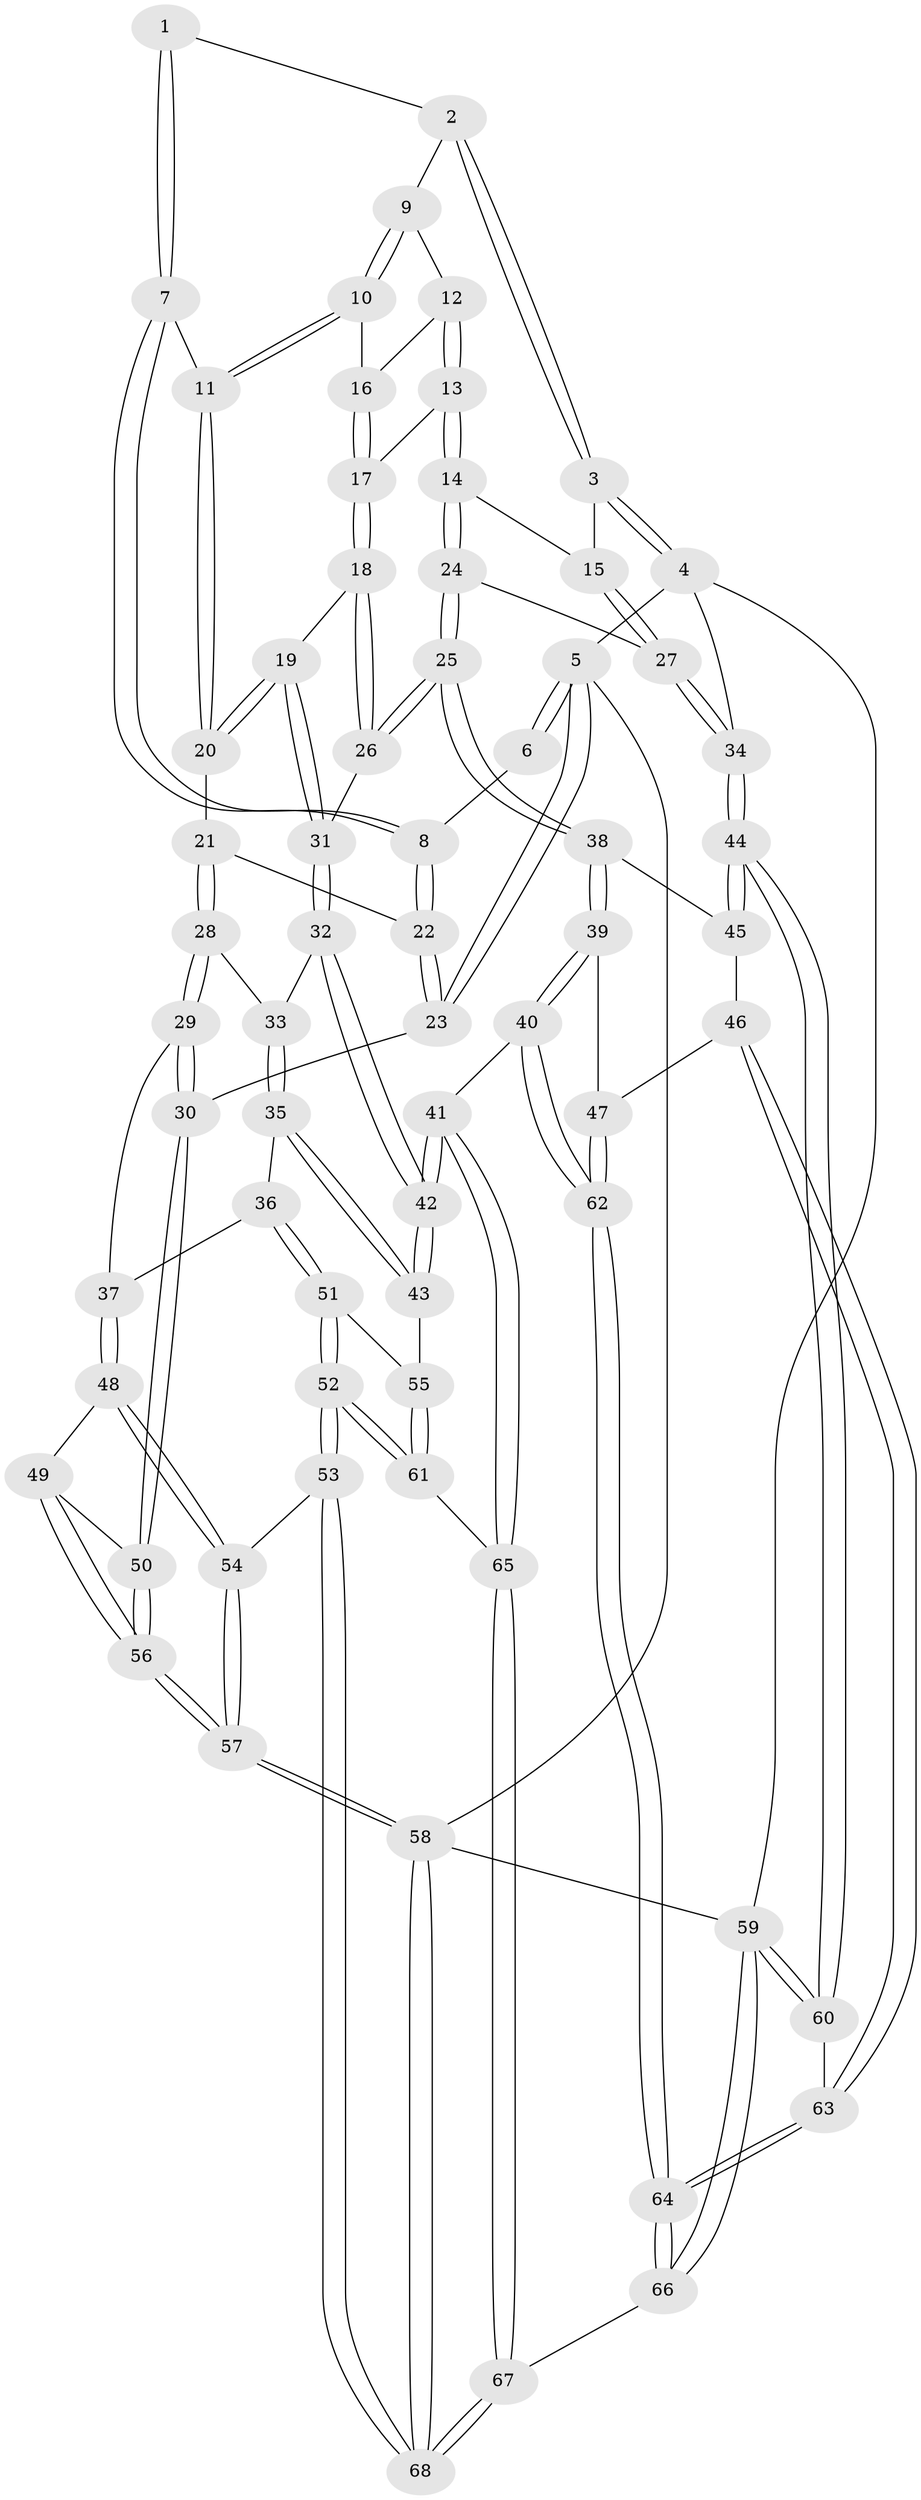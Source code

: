 // coarse degree distribution, {3: 0.38095238095238093, 5: 0.09523809523809523, 4: 0.2857142857142857, 2: 0.23809523809523808}
// Generated by graph-tools (version 1.1) at 2025/54/03/04/25 22:54:40]
// undirected, 68 vertices, 167 edges
graph export_dot {
  node [color=gray90,style=filled];
  1 [pos="+0.55862716082404+0"];
  2 [pos="+0.5670027618418991+0"];
  3 [pos="+1+0"];
  4 [pos="+1+0"];
  5 [pos="+0+0"];
  6 [pos="+0.3048394891231541+0"];
  7 [pos="+0.4839925899840141+0.10919950806084726"];
  8 [pos="+0.2822526829911446+0.22312840374586607"];
  9 [pos="+0.6332957956616435+0.15824473985602341"];
  10 [pos="+0.5420707302324254+0.25357812081850095"];
  11 [pos="+0.5396673922395929+0.25374706554719884"];
  12 [pos="+0.6383127722272275+0.16245536713012043"];
  13 [pos="+0.8096687484033681+0.24958841678992766"];
  14 [pos="+0.84217890017759+0.24029883460357918"];
  15 [pos="+1+0.037408059017292716"];
  16 [pos="+0.6322336058537469+0.27192211859960996"];
  17 [pos="+0.7122688381778485+0.3003624028513205"];
  18 [pos="+0.6969468178890562+0.3306479438406724"];
  19 [pos="+0.5572549002878943+0.4587331043028566"];
  20 [pos="+0.4605871818003406+0.36452376328423314"];
  21 [pos="+0.40934913719772+0.36215751976926874"];
  22 [pos="+0.2762513540554689+0.23262496325099394"];
  23 [pos="+0+0.30295432478609585"];
  24 [pos="+0.83503789772836+0.5442842351364854"];
  25 [pos="+0.8333170054158269+0.5460310945543222"];
  26 [pos="+0.7462872169866229+0.5216694616308761"];
  27 [pos="+0.9073645774154041+0.5281322611179567"];
  28 [pos="+0.3244179202144589+0.4958802822035464"];
  29 [pos="+0.0535919378384108+0.48895519374954627"];
  30 [pos="+0+0.38143737901065145"];
  31 [pos="+0.5784309844809732+0.5278968045055674"];
  32 [pos="+0.5696045431793197+0.5478303903180511"];
  33 [pos="+0.3525449503362999+0.5529605339616745"];
  34 [pos="+1+0.5116314490195562"];
  35 [pos="+0.3480045148932905+0.626628046407973"];
  36 [pos="+0.30643706804172965+0.6672768174265535"];
  37 [pos="+0.12140140713708422+0.5949251786651183"];
  38 [pos="+0.8328216280139157+0.5797418716882409"];
  39 [pos="+0.814670840426514+0.6198077958257273"];
  40 [pos="+0.665738180853632+0.7973847141324808"];
  41 [pos="+0.6333064119411779+0.7822278702945528"];
  42 [pos="+0.5556716057934091+0.7032395537843651"];
  43 [pos="+0.5329531445802024+0.7066177791033549"];
  44 [pos="+1+0.6491342382890184"];
  45 [pos="+0.9104345767747543+0.6485515556286481"];
  46 [pos="+0.9676826470880624+0.7625894755586305"];
  47 [pos="+0.8895200178866681+0.7781769809130462"];
  48 [pos="+0.1554750365338585+0.8351034639214722"];
  49 [pos="+0.10875839788974609+0.820011711982466"];
  50 [pos="+0+0.5685026036975234"];
  51 [pos="+0.30160785884508406+0.7390075333626532"];
  52 [pos="+0.22167688484260092+0.8719238636865969"];
  53 [pos="+0.1993923179419956+0.8849519909246806"];
  54 [pos="+0.1897196524067462+0.8789092568965259"];
  55 [pos="+0.45086356864097044+0.7600732237485328"];
  56 [pos="+0+0.8205771297246253"];
  57 [pos="+0+1"];
  58 [pos="+0+1"];
  59 [pos="+1+1"];
  60 [pos="+1+0.8234640455581873"];
  61 [pos="+0.3924320540791226+0.8737123949855643"];
  62 [pos="+0.7388478310932587+0.9059457351358187"];
  63 [pos="+1+0.8249654570604522"];
  64 [pos="+0.7584054474240932+0.9832196391419916"];
  65 [pos="+0.4582316593526135+0.928850029636318"];
  66 [pos="+0.7317054025653876+1"];
  67 [pos="+0.4963215017216819+1"];
  68 [pos="+0.236036187002707+1"];
  1 -- 2;
  1 -- 7;
  1 -- 7;
  2 -- 3;
  2 -- 3;
  2 -- 9;
  3 -- 4;
  3 -- 4;
  3 -- 15;
  4 -- 5;
  4 -- 34;
  4 -- 59;
  5 -- 6;
  5 -- 6;
  5 -- 23;
  5 -- 23;
  5 -- 58;
  6 -- 8;
  7 -- 8;
  7 -- 8;
  7 -- 11;
  8 -- 22;
  8 -- 22;
  9 -- 10;
  9 -- 10;
  9 -- 12;
  10 -- 11;
  10 -- 11;
  10 -- 16;
  11 -- 20;
  11 -- 20;
  12 -- 13;
  12 -- 13;
  12 -- 16;
  13 -- 14;
  13 -- 14;
  13 -- 17;
  14 -- 15;
  14 -- 24;
  14 -- 24;
  15 -- 27;
  15 -- 27;
  16 -- 17;
  16 -- 17;
  17 -- 18;
  17 -- 18;
  18 -- 19;
  18 -- 26;
  18 -- 26;
  19 -- 20;
  19 -- 20;
  19 -- 31;
  19 -- 31;
  20 -- 21;
  21 -- 22;
  21 -- 28;
  21 -- 28;
  22 -- 23;
  22 -- 23;
  23 -- 30;
  24 -- 25;
  24 -- 25;
  24 -- 27;
  25 -- 26;
  25 -- 26;
  25 -- 38;
  25 -- 38;
  26 -- 31;
  27 -- 34;
  27 -- 34;
  28 -- 29;
  28 -- 29;
  28 -- 33;
  29 -- 30;
  29 -- 30;
  29 -- 37;
  30 -- 50;
  30 -- 50;
  31 -- 32;
  31 -- 32;
  32 -- 33;
  32 -- 42;
  32 -- 42;
  33 -- 35;
  33 -- 35;
  34 -- 44;
  34 -- 44;
  35 -- 36;
  35 -- 43;
  35 -- 43;
  36 -- 37;
  36 -- 51;
  36 -- 51;
  37 -- 48;
  37 -- 48;
  38 -- 39;
  38 -- 39;
  38 -- 45;
  39 -- 40;
  39 -- 40;
  39 -- 47;
  40 -- 41;
  40 -- 62;
  40 -- 62;
  41 -- 42;
  41 -- 42;
  41 -- 65;
  41 -- 65;
  42 -- 43;
  42 -- 43;
  43 -- 55;
  44 -- 45;
  44 -- 45;
  44 -- 60;
  44 -- 60;
  45 -- 46;
  46 -- 47;
  46 -- 63;
  46 -- 63;
  47 -- 62;
  47 -- 62;
  48 -- 49;
  48 -- 54;
  48 -- 54;
  49 -- 50;
  49 -- 56;
  49 -- 56;
  50 -- 56;
  50 -- 56;
  51 -- 52;
  51 -- 52;
  51 -- 55;
  52 -- 53;
  52 -- 53;
  52 -- 61;
  52 -- 61;
  53 -- 54;
  53 -- 68;
  53 -- 68;
  54 -- 57;
  54 -- 57;
  55 -- 61;
  55 -- 61;
  56 -- 57;
  56 -- 57;
  57 -- 58;
  57 -- 58;
  58 -- 68;
  58 -- 68;
  58 -- 59;
  59 -- 60;
  59 -- 60;
  59 -- 66;
  59 -- 66;
  60 -- 63;
  61 -- 65;
  62 -- 64;
  62 -- 64;
  63 -- 64;
  63 -- 64;
  64 -- 66;
  64 -- 66;
  65 -- 67;
  65 -- 67;
  66 -- 67;
  67 -- 68;
  67 -- 68;
}
